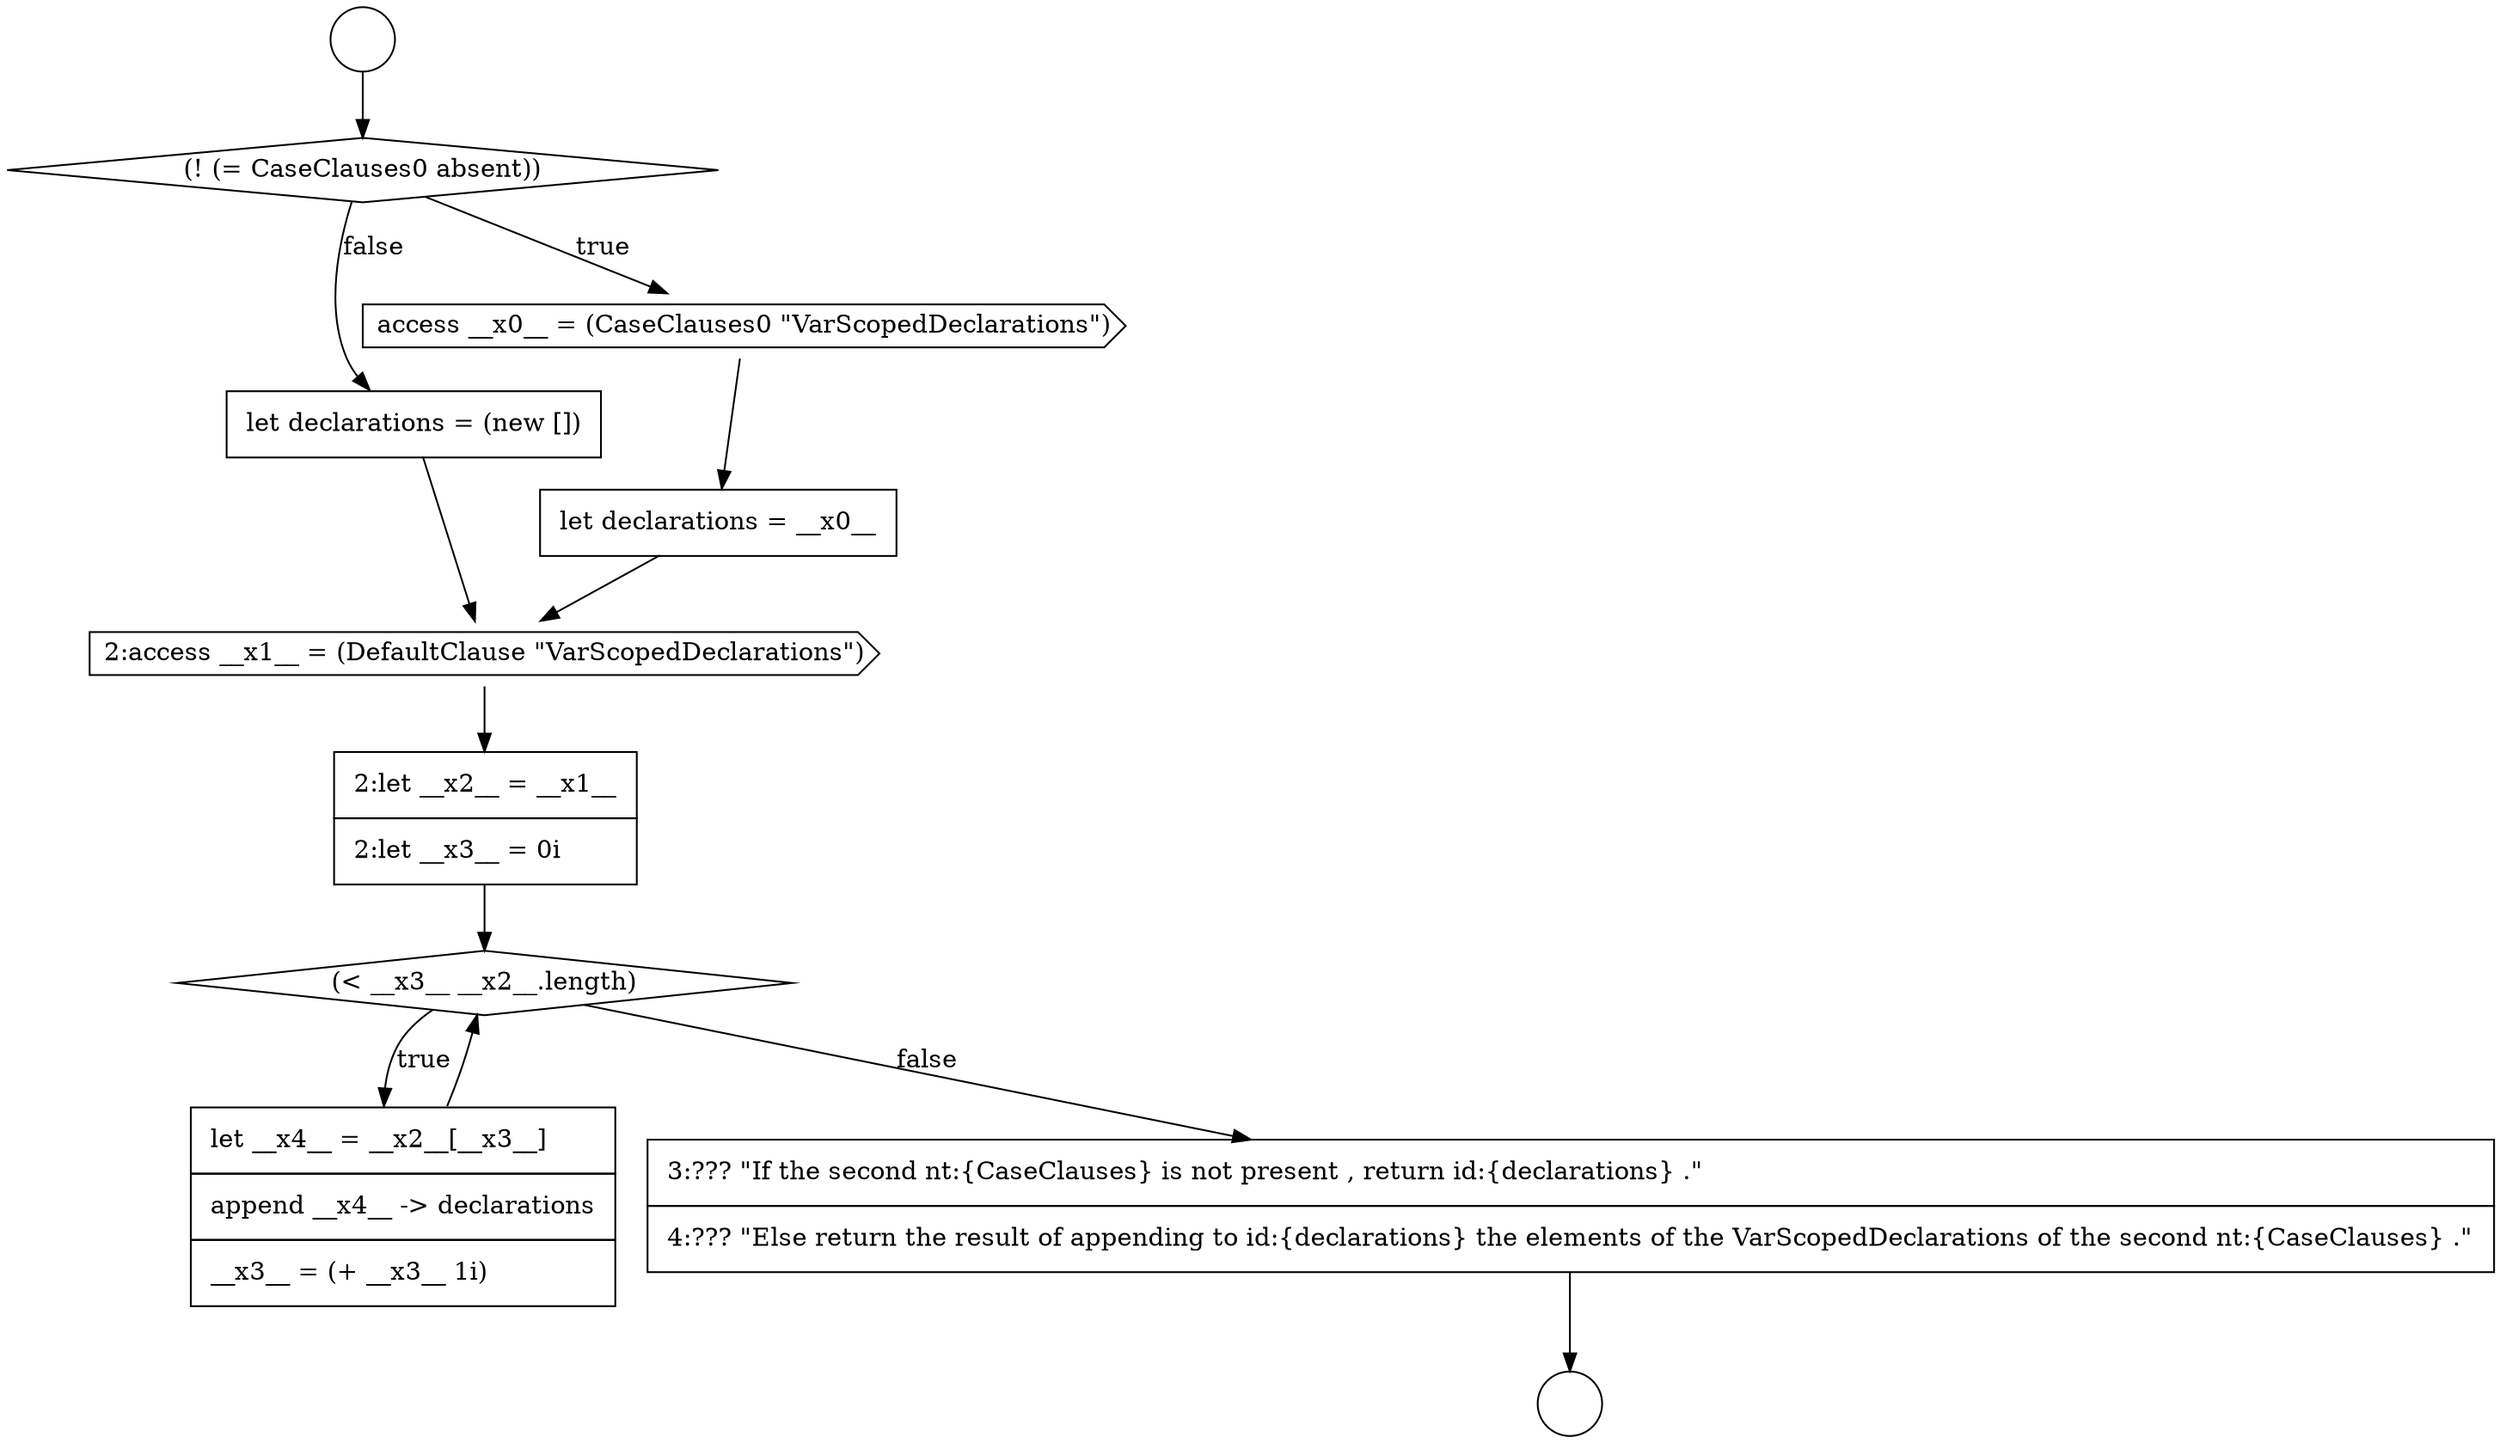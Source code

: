 digraph {
  node7226 [shape=none, margin=0, label=<<font color="black">
    <table border="0" cellborder="1" cellspacing="0" cellpadding="10">
      <tr><td align="left">let declarations = (new [])</td></tr>
    </table>
  </font>> color="black" fillcolor="white" style=filled]
  node7230 [shape=none, margin=0, label=<<font color="black">
    <table border="0" cellborder="1" cellspacing="0" cellpadding="10">
      <tr><td align="left">let __x4__ = __x2__[__x3__]</td></tr>
      <tr><td align="left">append __x4__ -&gt; declarations</td></tr>
      <tr><td align="left">__x3__ = (+ __x3__ 1i)</td></tr>
    </table>
  </font>> color="black" fillcolor="white" style=filled]
  node7229 [shape=diamond, label=<<font color="black">(&lt; __x3__ __x2__.length)</font>> color="black" fillcolor="white" style=filled]
  node7222 [shape=circle label=" " color="black" fillcolor="white" style=filled]
  node7221 [shape=circle label=" " color="black" fillcolor="white" style=filled]
  node7225 [shape=none, margin=0, label=<<font color="black">
    <table border="0" cellborder="1" cellspacing="0" cellpadding="10">
      <tr><td align="left">let declarations = __x0__</td></tr>
    </table>
  </font>> color="black" fillcolor="white" style=filled]
  node7223 [shape=diamond, label=<<font color="black">(! (= CaseClauses0 absent))</font>> color="black" fillcolor="white" style=filled]
  node7228 [shape=none, margin=0, label=<<font color="black">
    <table border="0" cellborder="1" cellspacing="0" cellpadding="10">
      <tr><td align="left">2:let __x2__ = __x1__</td></tr>
      <tr><td align="left">2:let __x3__ = 0i</td></tr>
    </table>
  </font>> color="black" fillcolor="white" style=filled]
  node7224 [shape=cds, label=<<font color="black">access __x0__ = (CaseClauses0 &quot;VarScopedDeclarations&quot;)</font>> color="black" fillcolor="white" style=filled]
  node7231 [shape=none, margin=0, label=<<font color="black">
    <table border="0" cellborder="1" cellspacing="0" cellpadding="10">
      <tr><td align="left">3:??? &quot;If the second nt:{CaseClauses} is not present , return id:{declarations} .&quot;</td></tr>
      <tr><td align="left">4:??? &quot;Else return the result of appending to id:{declarations} the elements of the VarScopedDeclarations of the second nt:{CaseClauses} .&quot;</td></tr>
    </table>
  </font>> color="black" fillcolor="white" style=filled]
  node7227 [shape=cds, label=<<font color="black">2:access __x1__ = (DefaultClause &quot;VarScopedDeclarations&quot;)</font>> color="black" fillcolor="white" style=filled]
  node7228 -> node7229 [ color="black"]
  node7225 -> node7227 [ color="black"]
  node7227 -> node7228 [ color="black"]
  node7224 -> node7225 [ color="black"]
  node7231 -> node7222 [ color="black"]
  node7223 -> node7224 [label=<<font color="black">true</font>> color="black"]
  node7223 -> node7226 [label=<<font color="black">false</font>> color="black"]
  node7230 -> node7229 [ color="black"]
  node7226 -> node7227 [ color="black"]
  node7221 -> node7223 [ color="black"]
  node7229 -> node7230 [label=<<font color="black">true</font>> color="black"]
  node7229 -> node7231 [label=<<font color="black">false</font>> color="black"]
}
